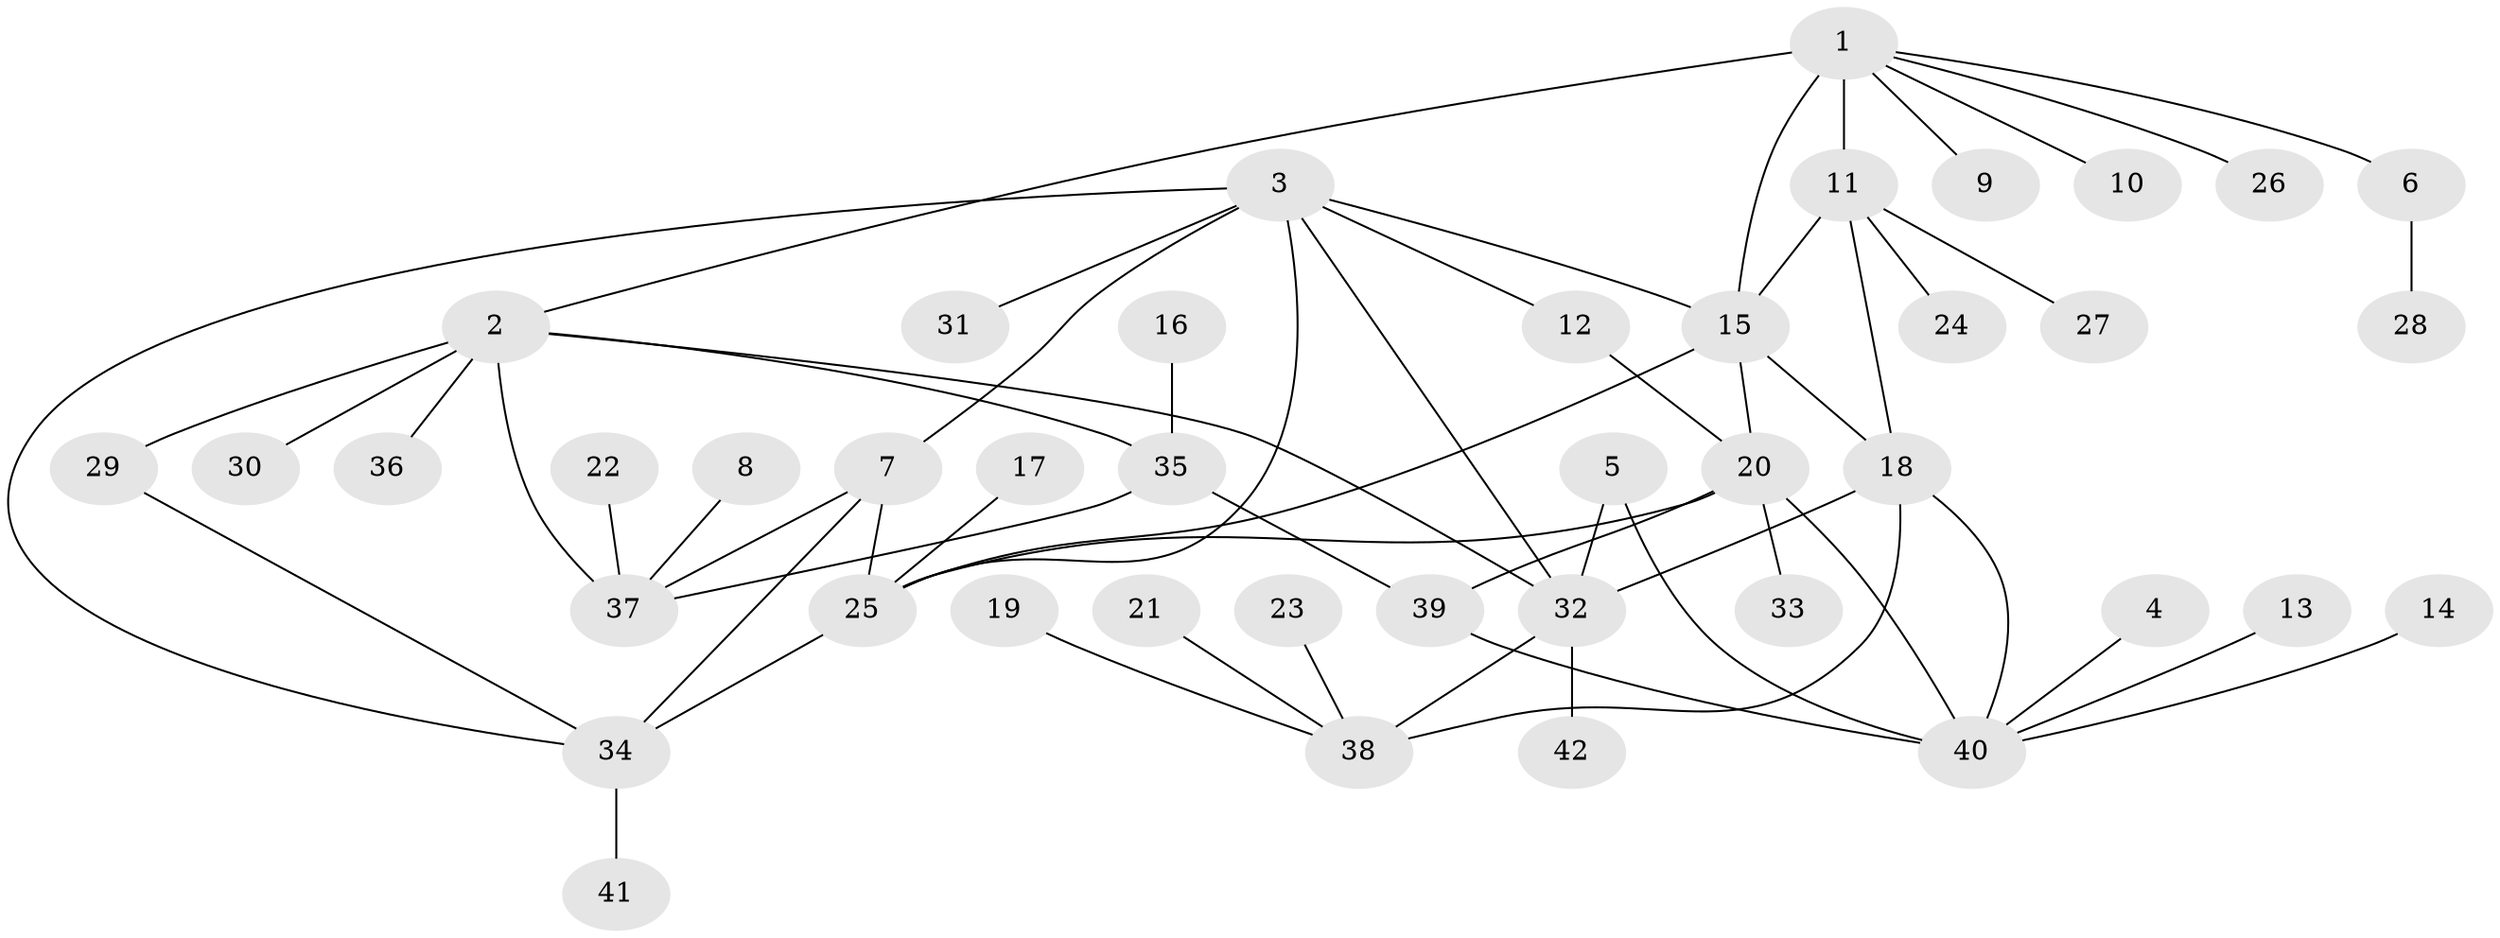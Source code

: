 // original degree distribution, {9: 0.047619047619047616, 7: 0.023809523809523808, 6: 0.047619047619047616, 5: 0.03571428571428571, 8: 0.047619047619047616, 4: 0.023809523809523808, 3: 0.047619047619047616, 1: 0.5357142857142857, 2: 0.19047619047619047}
// Generated by graph-tools (version 1.1) at 2025/02/03/09/25 03:02:33]
// undirected, 42 vertices, 59 edges
graph export_dot {
graph [start="1"]
  node [color=gray90,style=filled];
  1;
  2;
  3;
  4;
  5;
  6;
  7;
  8;
  9;
  10;
  11;
  12;
  13;
  14;
  15;
  16;
  17;
  18;
  19;
  20;
  21;
  22;
  23;
  24;
  25;
  26;
  27;
  28;
  29;
  30;
  31;
  32;
  33;
  34;
  35;
  36;
  37;
  38;
  39;
  40;
  41;
  42;
  1 -- 2 [weight=1.0];
  1 -- 6 [weight=1.0];
  1 -- 9 [weight=1.0];
  1 -- 10 [weight=1.0];
  1 -- 11 [weight=2.0];
  1 -- 15 [weight=2.0];
  1 -- 26 [weight=1.0];
  2 -- 29 [weight=1.0];
  2 -- 30 [weight=1.0];
  2 -- 32 [weight=1.0];
  2 -- 35 [weight=2.0];
  2 -- 36 [weight=1.0];
  2 -- 37 [weight=2.0];
  3 -- 7 [weight=1.0];
  3 -- 12 [weight=1.0];
  3 -- 15 [weight=1.0];
  3 -- 25 [weight=1.0];
  3 -- 31 [weight=1.0];
  3 -- 32 [weight=1.0];
  3 -- 34 [weight=1.0];
  4 -- 40 [weight=1.0];
  5 -- 32 [weight=1.0];
  5 -- 40 [weight=1.0];
  6 -- 28 [weight=1.0];
  7 -- 25 [weight=1.0];
  7 -- 34 [weight=1.0];
  7 -- 37 [weight=1.0];
  8 -- 37 [weight=1.0];
  11 -- 15 [weight=1.0];
  11 -- 18 [weight=1.0];
  11 -- 24 [weight=1.0];
  11 -- 27 [weight=1.0];
  12 -- 20 [weight=1.0];
  13 -- 40 [weight=1.0];
  14 -- 40 [weight=1.0];
  15 -- 18 [weight=1.0];
  15 -- 20 [weight=1.0];
  15 -- 25 [weight=1.0];
  16 -- 35 [weight=1.0];
  17 -- 25 [weight=1.0];
  18 -- 32 [weight=2.0];
  18 -- 38 [weight=2.0];
  18 -- 40 [weight=1.0];
  19 -- 38 [weight=1.0];
  20 -- 25 [weight=1.0];
  20 -- 33 [weight=1.0];
  20 -- 39 [weight=1.0];
  20 -- 40 [weight=2.0];
  21 -- 38 [weight=1.0];
  22 -- 37 [weight=1.0];
  23 -- 38 [weight=1.0];
  25 -- 34 [weight=1.0];
  29 -- 34 [weight=1.0];
  32 -- 38 [weight=1.0];
  32 -- 42 [weight=1.0];
  34 -- 41 [weight=1.0];
  35 -- 37 [weight=1.0];
  35 -- 39 [weight=1.0];
  39 -- 40 [weight=2.0];
}
